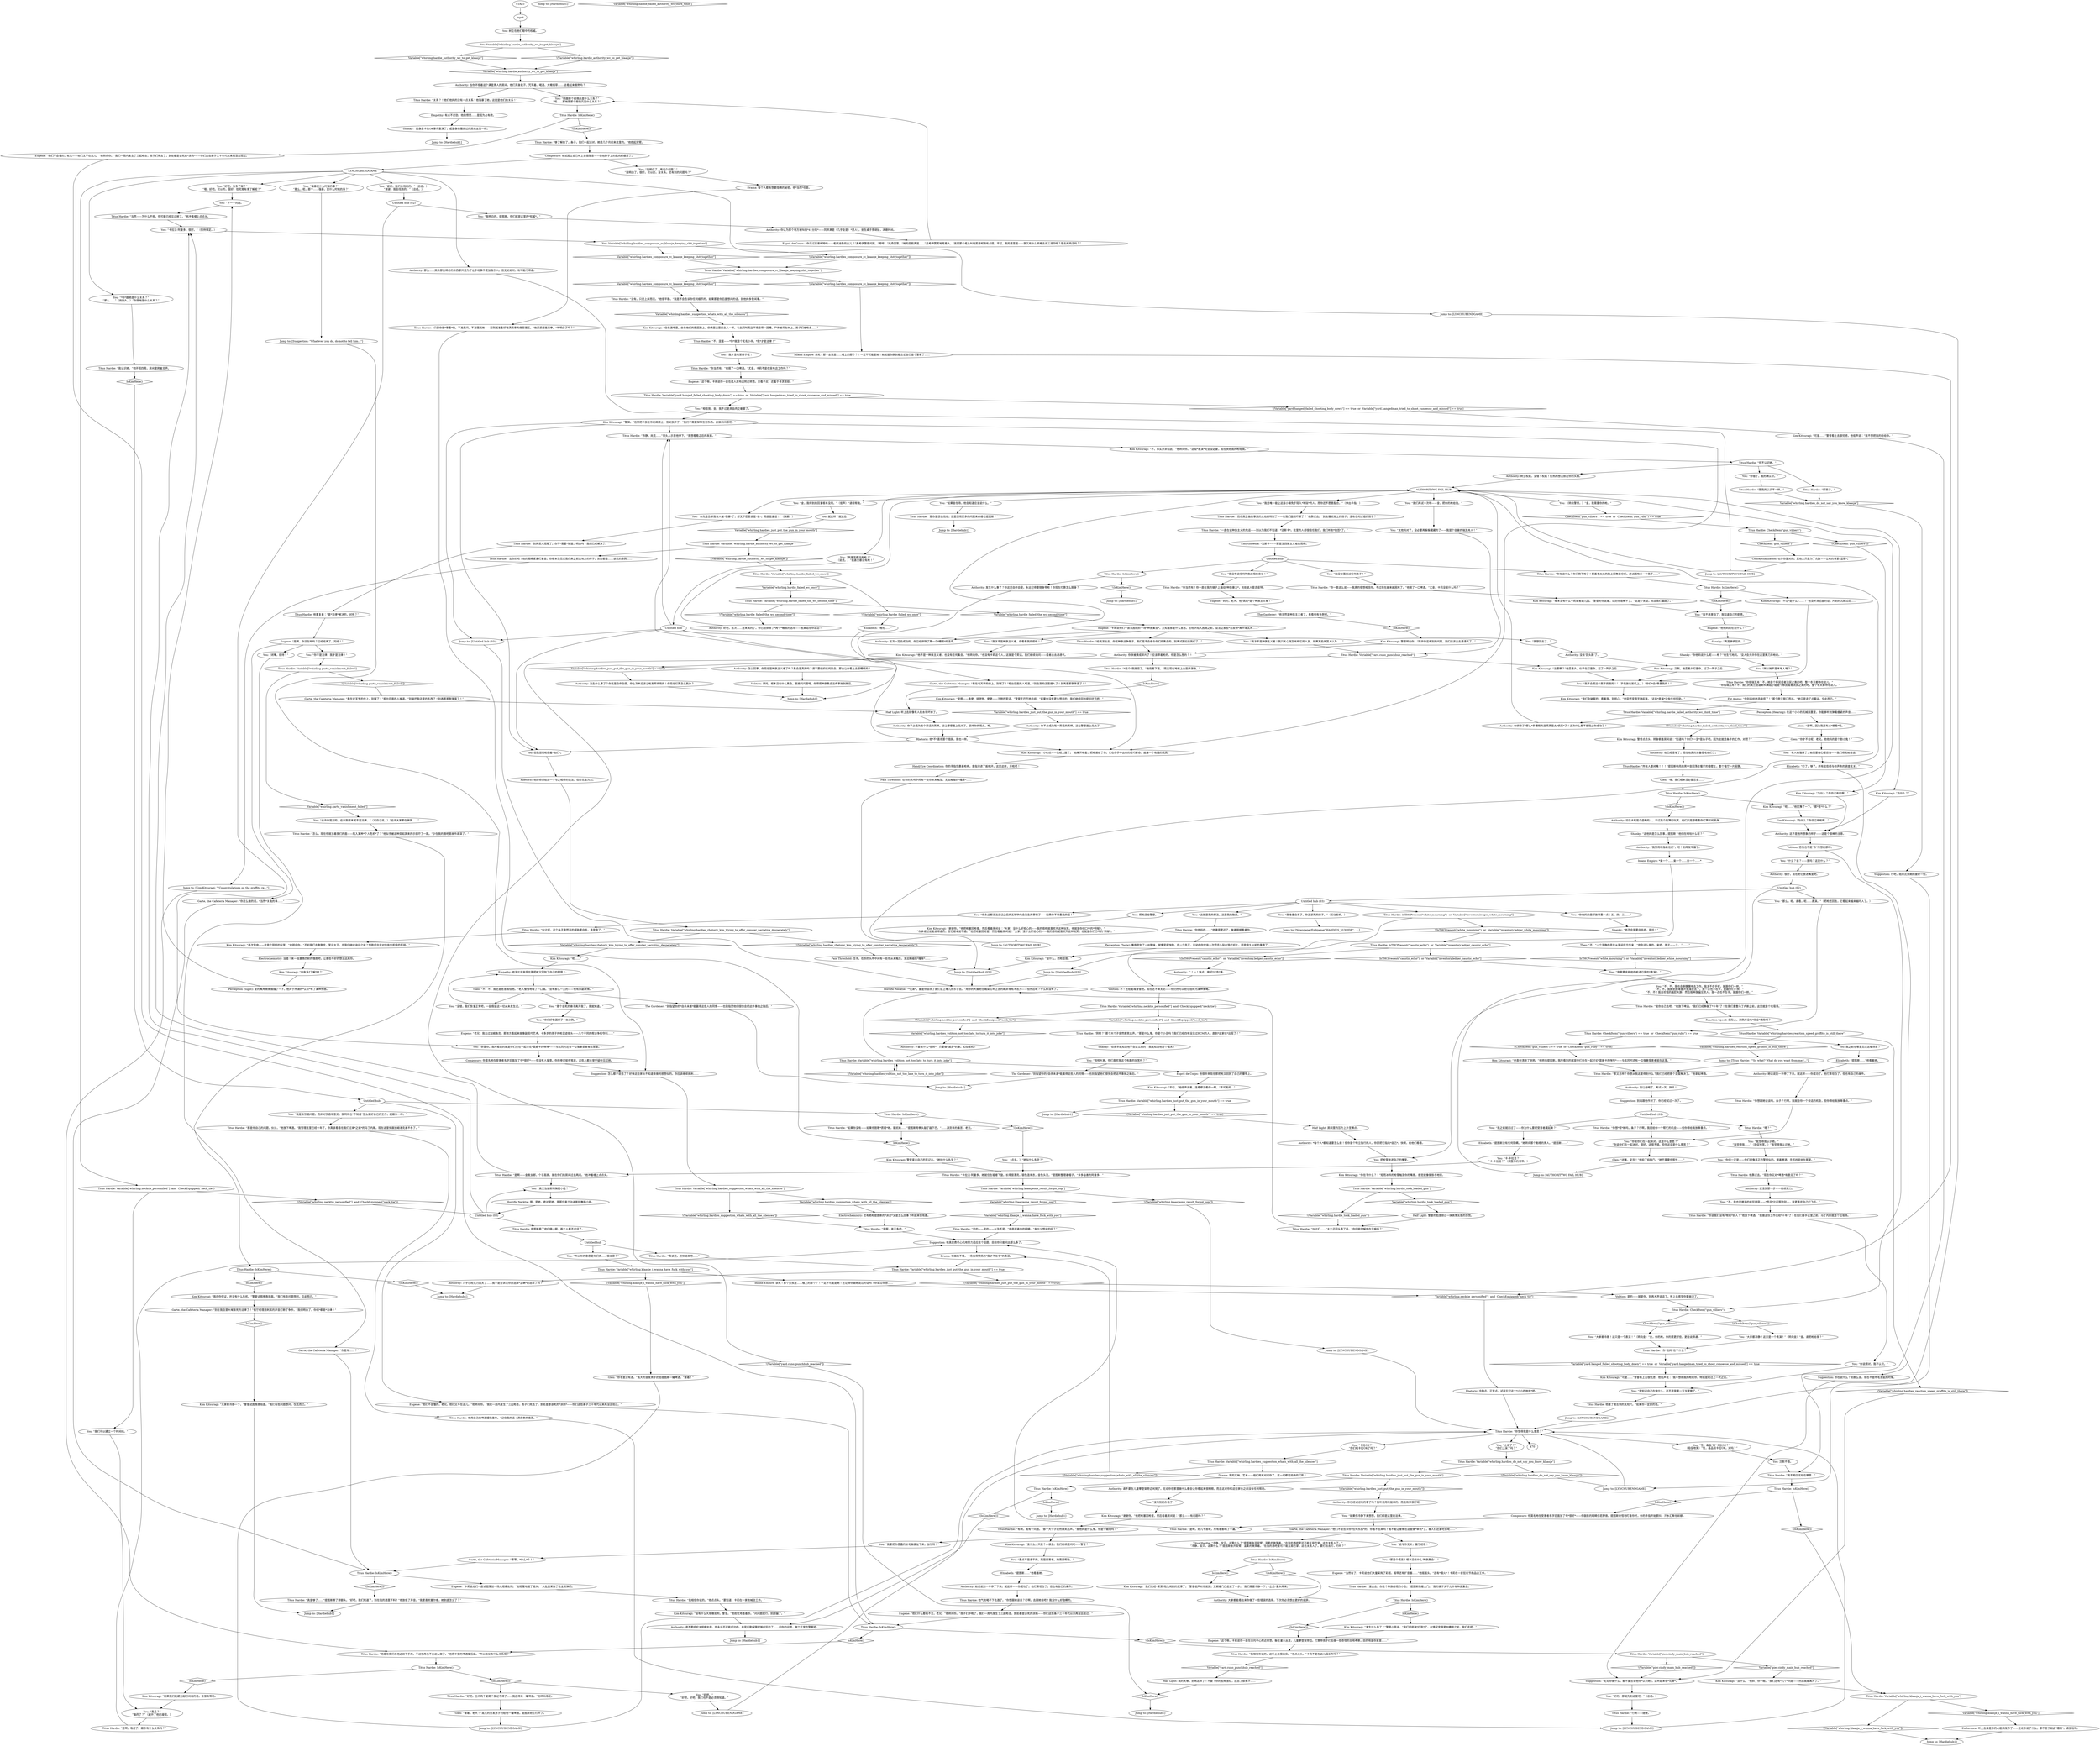 # WHIRLING F1 / HARDIE AUTHORITY WC
# THE WHITE CHECK TO GET TO KLAASJE
# ==================================================
digraph G {
	  0 [label="START"];
	  1 [label="input"];
	  2 [label="You: “你先是告诉我有人被*强暴*了，却又不愿意说是*谁*。简直是废话！”（跺脚。）"];
	  3 [label="Authority: 大家都能看出来你做了一些错误的选择，下次你必须想出更好的说辞。"];
	  4 [label="The Gardener: “他当然是种族主义者了，看看他有多胖吧。”"];
	  5 [label="Kim Kitsuragi: “发生什么事了？”警督小声说，“我们彻底被*打败*了。在情况变得更加糟糕之前，我们走吧。”"];
	  6 [label="Authority: 没有‘回头路’了。"];
	  7 [label="You: “我明白了。再问个问题？”\n“我明白了，很好。可以的，没关系。还有别的问题吗？”"];
	  8 [label="Titus Hardie: “说你自己去吧。”他放下啤酒。“我们已经奉献了*十年*了！在我们重整马丁内斯之前，这里就是个垃圾场。”"];
	  9 [label="Authority: 还没到那一步——继续努力。"];
	  10 [label="Titus Hardie: “你想跟她谈谈吗，条子？行啊，我就给你一个谈话的机会，但你得给我放尊重点。”"];
	  11 [label="You: “谢谢，我们会找她的。”（总结。）\n“谢谢，我会找她的。”（总结。）"];
	  12 [label="Titus Hardie: “是啊——金发女郎，个子高挑。就在你们的房间过去两间。”他冲着楼上点点头。"];
	  13 [label="Jump to: [LYNCHUBENDGAME]"];
	  14 [label="Titus Hardie: “你指瑞瓦肖？不，她是个移民或者流民之类的吧。整个冬天都待在这儿。”\n“你指瑞瓦肖？不，我们的奥兰治迪斯科舞蹈小姐是个移民或者流民之类的吧。整个冬天都待在这儿。”"];
	  15 [label="You: “性，毒品*和*卡拉OK？”\n（局促地笑）“性，毒品和卡拉OK，对吗？”"];
	  16 [label="AUTHORITYWC FAIL HUB"];
	  17 [label="Titus Hardie: Variable[\"whirling.garte_vanishment_failed\"]"];
	  18 [label="Variable[\"whirling.garte_vanishment_failed\"]", shape=diamond];
	  19 [label="!(Variable[\"whirling.garte_vanishment_failed\"])", shape=diamond];
	  20 [label="You: “这与你无关，餐厅经理！”"];
	  21 [label="Garte, the Cafeteria Manager: “你是有……？”"];
	  22 [label="Titus Hardie: “而你真正做的事真的太他妈特别了——在我们面前吓尿了？”他靠过去。“到处骚扰街上的孩子，没有任何过错的孩子？”"];
	  23 [label="Titus Hardie: “我相信你说的。”他点点头。“要知道，卡莉在一家枪械店工作。”"];
	  24 [label="Titus Hardie: “伙计们……”大个子回头看了看。“你们能理解他在干嘛吗？”"];
	  25 [label="Titus Hardie: “你他妈的……”他凑得更近了，眯着眼睛看着你。"];
	  26 [label="Jump to: [Untitled hub (03)]"];
	  27 [label="Theo: “不，”一个平静的声音从房间后方传来：“他会这么做的。来吧，孩子——三、二……”"];
	  28 [label="Alain: “是啊，因为我还有点*想看*呢。”"];
	  29 [label="You: “没错，我们恢复正常吧，一起假装这一切从未发生过。”"];
	  30 [label="Authority: 别让他喝了。再试一次，快点！"];
	  31 [label="Titus Hardie: “卡拉洁·阿曼多。她就住在褴褛飞旋。长得很漂亮，银色连体衣，金色头发。”提图斯整理着帽子。“多多益善的阿曼多。”"];
	  32 [label="Jump to: [LYNCHUBENDGAME]"];
	  33 [label="Authority: 发生什么事了？你这是自作自受。你上次本应该让枪发挥作用的！你现在打算怎么脱身？"];
	  34 [label="Composure: 他试图让自己听上去很随意——但他脖子上的肌肉都绷紧了。"];
	  35 [label="Volition: 恐怕也不是*你*所想的那样。"];
	  36 [label="Untitled hub"];
	  37 [label="You: “我没有说任何种族歧视的言论！”"];
	  38 [label="Volition: 拜托，根本没有什么集会。直接问问题吧，你得把种族集会这件事抛到脑后。"];
	  39 [label="Titus Hardie: “你*他妈*在干什么？”"];
	  40 [label="Kim Kitsuragi: “可是……”警督看上去很忧虑，他低声说：“我不想把我的枪给你，特别是经过上一次之后。”"];
	  41 [label="Hand/Eye Coordination: 你的手指包裹着枪柄，食指滑进了扳机环。这是这样，开枪吧！"];
	  42 [label="You: “我准备自杀了，你这该死的婊子。”（扣动扳机。）"];
	  43 [label="Titus Hardie: Variable[\"whirling.hardie_took_loaded_gun\"]"];
	  44 [label="Variable[\"whirling.hardie_took_loaded_gun\"]", shape=diamond];
	  45 [label="!(Variable[\"whirling.hardie_took_loaded_gun\"])", shape=diamond];
	  46 [label="Volition: 不！还给曷城警督吧。现在还不算太迟——你仍然可以把它扭转为某种策略。"];
	  47 [label="Perception (Hearing): 在这个小小的机械装置里，你能够听到弹簧绷紧的声音……"];
	  48 [label="Authority: 二！一！快点，做好*这件*事。"];
	  49 [label="Authority: 不要有什么*扭转*，只要做*诚实*的事。扣动扳机！"];
	  50 [label="You: “恭喜你。我所看到的就是你们坐在一起讨论*莫妮卡的咪咪*——与此同时还有一位强暴受害者在那里。”"];
	  51 [label="Untitled hub (03)"];
	  52 [label="You: “所以你的意思是你们俩……很亲密？”"];
	  53 [label="Electrochemistry: 还有她和提图斯的*派对*又是怎么回事？听起来很有趣。"];
	  54 [label="Titus Hardie: Variable[\"whirling.hardies_suggestion_whats_with_all_the_silences\"]"];
	  55 [label="Variable[\"whirling.hardies_suggestion_whats_with_all_the_silences\"]", shape=diamond];
	  56 [label="!(Variable[\"whirling.hardies_suggestion_whats_with_all_the_silences\"])", shape=diamond];
	  57 [label="You: “大家都冷静！这只是一个表演！”（转向金）“金，请把枪给我？”"];
	  58 [label="Authority: 他已经受够了，现在他真的准备惹毛他们了。"];
	  59 [label="You: “金，我得到的回复根本没用。”（低声）“请帮帮我。”"];
	  60 [label="Titus Hardie: “别再丢人现眼了。你不*需要*知道，明白吗？我们已经解决了。”"];
	  61 [label="Titus Hardie: “怎么，现在你就当着我们的面——陷入某种*个人危机*了？”他似乎被这种突如其来的示弱吓了一跳。“少在我的酒吧里故作高深了。”"];
	  62 [label="Kim Kitsuragi: “我们已经*深深*陷入闹剧的泥潭了，”警督低声对你说到，又朝着门口走近了一步。“我们需要冷静一下，*之后*重头再来。”"];
	  63 [label="Titus Hardie: “你当然有！你一直在我的镇子上煽动*种族暴力*，到处说人是吉皮特。"];
	  64 [label="Titus Hardie: “滚出去，你这个种族歧视的小丑。”提图斯指着大门。“我的镇子决不允许有种族集会。”"];
	  65 [label="Authority: 你快被撕成碎片了！应该带着枪的，你是怎么想的？！"];
	  66 [label="Half Light: 我的天哪，别再这样了！不要！你的脸颊涨红，还出了很多汗……"];
	  67 [label="You: “你他妈的最好放尊重一点：五、四、三……”"];
	  68 [label="You: 把枪管放进自己的嘴里。"];
	  69 [label="Half Light: 警督的脸庞掠过一抹真情实感的恐慌。"];
	  70 [label="Kim Kitsuragi: “谢谢你。”他把枪塞回枪套，然后看着房间说：“大家，没什么好担心的——我的搭档就喜欢开这种玩笑。他就是你们口中的*阴郁*。”\n“你承诺过这能说得通的，但它根本说不通。”他把枪塞回枪套，然后看着房间说：“大家，没什么好担心的——我的搭档就喜欢开这种玩笑。他就是你们口中的*阴郁*。”"];
	  71 [label="The Gardener: “别指望你的*自杀未遂*能赢得这些人的同情——也别指望他们很快会把这件事抛之脑后。”"];
	  72 [label="Electrochemistry: 没错！来一段激情四射的慢跑吧，让那些不好的想法远离你。"];
	  73 [label="You: “我之前就问过了——你为什么要把受害者藏起来？”"];
	  74 [label="Untitled hub (02)"];
	  75 [label="Shanky: “就像是卡拉OK事件重演了，或是像他骚扰过的其他女孩一样。”"];
	  76 [label="Titus Hardie: “你说我们没有*帮助*别人？”他放下啤酒。“我做这份工作已经*十年*了！在我们接手这里之前，马丁内斯就是个垃圾场。”"];
	  77 [label="Titus Hardie: “只要你能*尊重*她。不准质问，不准骚扰她——否则就准备好被满货車的痛苦碾压。”他紧紧握着双拳。“听明白了吗？”"];
	  78 [label="Titus Hardie: Variable[\"whirling.hardies_composure_rc_klaasje_keeping_shit_together\"]"];
	  79 [label="Variable[\"whirling.hardies_composure_rc_klaasje_keeping_shit_together\"]", shape=diamond];
	  80 [label="!(Variable[\"whirling.hardies_composure_rc_klaasje_keeping_shit_together\"])", shape=diamond];
	  81 [label="Titus Hardie: Variable[\"whirling.klaasjeone_result_forgot_cop\"]"];
	  82 [label="Variable[\"whirling.klaasjeone_result_forgot_cop\"]", shape=diamond];
	  83 [label="!(Variable[\"whirling.klaasjeone_result_forgot_cop\"])", shape=diamond];
	  84 [label="Titus Hardie: Variable[\"whirling.hardies_reaction_speed_graffito_is_still_there\"]"];
	  85 [label="Variable[\"whirling.hardies_reaction_speed_graffito_is_still_there\"]", shape=diamond];
	  86 [label="!(Variable[\"whirling.hardies_reaction_speed_graffito_is_still_there\"])", shape=diamond];
	  87 [label="You: “上床了？”\n“你们上床了吗？”"];
	  88 [label="Titus Hardie: “那你是想去找他，还是想用更多的问题来纠缠老提图斯？”"];
	  89 [label="Titus Hardie: “那是你自己的问题，伙计。”他放下啤酒。“我管理这里已经十年了，你真该看看在我们过来*之前*的马丁内斯。现在这里快跟加姆洛克差不多了。”"];
	  90 [label="Kim Kitsuragi: “为什么？你自己有枪啊。”"];
	  91 [label="You: 树立在他们眼中的权威。"];
	  92 [label="You: Variable[\"whirling.hardie_authority_wc_to_get_klaasje\"]"];
	  93 [label="Variable[\"whirling.hardie_authority_wc_to_get_klaasje\"]", shape=diamond];
	  94 [label="!(Variable[\"whirling.hardie_authority_wc_to_get_klaasje\"])", shape=diamond];
	  95 [label="Jump to: [Hardiehub1]"];
	  96 [label="Titus Hardie: “真是够了……”提图斯擦了擦额头。“好吧，我们知道了，别在我的酒里下料！”他放低了声音。“我更喜欢塞尔维，她到底怎么了？”"];
	  97 [label="Eugene: “当然有了。卡莉说他们大量采购了彩纸、缎带还有扩音器……”他摇摇头。“还有*烟火*！卡莉在一家狂欢节商品店工作。”"];
	  98 [label="Titus Hardie: IsKimHere()"];
	  99 [label="IsKimHere()", shape=diamond];
	  100 [label="!(IsKimHere())", shape=diamond];
	  101 [label="Titus Hardie: IsKimHere()"];
	  102 [label="IsKimHere()", shape=diamond];
	  103 [label="!(IsKimHere())", shape=diamond];
	  104 [label="Eugene: “这个嘛，卡莉说你一直在成人尿布店附近转悠。只看不买，还羞于寻求帮助。”"];
	  105 [label="Kim Kitsuragi: “是啊——粪便、排泄物、便便——污秽的笑话，”警督干巴巴地总结。“如果你没有更多想说的，我们继续回到提问环节吧。”"];
	  106 [label="You: “什么？谁？——我吗？这是什么？”"];
	  107 [label="You: “我是有饮酒问题，而非对饮酒有意见。我同样也*不知道*怎么做好自己的工作，就跟你一样。”"];
	  108 [label="You: “你错了，我的确认识。”"];
	  109 [label="Kim Kitsuragi: “如果我们能建立起时间线的话，会很有帮助。”"];
	  110 [label="Jump to: [Hardiehub1]"];
	  111 [label="Titus Hardie: 他重复着：“是*法律*解决的，对吧？”"];
	  112 [label="You: “如果金在场，他会知道应该说什么。”"];
	  113 [label="You: “我要把你愚蠢的长毛脑袋扯下来，加尔特！”"];
	  114 [label="Kim Kitsuragi: “大家都冷静一下，”警督试图挽救局面。“我们有些问题想问，仅此而已。”"];
	  115 [label="You: “我才不是种族主义者！我只关心瑞瓦肖和它的人民，如果某些外国人认为……”"];
	  116 [label="Jump to: [NewspaperEndgame(\"HARDIES_SUICIDE\",  ...]"];
	  117 [label="Titus Hardie: “伙计们，这个条子竟然真的威胁要自杀，真是疯了。”"];
	  118 [label="Perception (Taste): 嘴唇尝到了一丝酸味，就像是腐蚀物。在一个冬天，年幼的你曾有一次把舌头贴在铁栏杆上。那是很久以前的事情了……"];
	  119 [label="You: “那个该死的婊子离开我了，我就知道。”"];
	  120 [label="Kim Kitsuragi: “没什么，只是个小误会。我们继续提问吧——警官？”"];
	  121 [label="Titus Hardie: “有啊，我有个问题。”那个大个子突然爆笑出声。“那他妈是什么鬼，你是个娘炮吗？”"];
	  122 [label="You: “强暴是什么时候的事？”\n“那么，呃，那个……强暴，是什么时候的事？”"];
	  123 [label="Empathy: 有点不对劲，他的愤怒……是因为占有欲。"];
	  124 [label="Titus Hardie: 他靠过去。“现在你又对*啤酒*有意见了吗？”"];
	  125 [label="You: “卡拉洁·阿曼多。很好。”（保持镇定。）"];
	  126 [label="You: Variable[\"whirling.hardies_composure_rc_klaasje_keeping_shit_together\"]"];
	  127 [label="Variable[\"whirling.hardies_composure_rc_klaasje_keeping_shit_together\"]", shape=diamond];
	  128 [label="!(Variable[\"whirling.hardies_composure_rc_klaasje_keeping_shit_together\"])", shape=diamond];
	  129 [label="Endurance: 听上去像是你的心脏病发作了——无论你说了什么，都不至于如此*糟糕*。请放松吧。"];
	  130 [label="Titus Hardie: IsKimHere()"];
	  131 [label="IsKimHere()", shape=diamond];
	  132 [label="!(IsKimHere())", shape=diamond];
	  133 [label="Authority: 她话说到一半停了下来。就这样——你成功了。他打算坦白了，但也有自己的条件。"];
	  134 [label="Titus Hardie: IsKimHere()"];
	  135 [label="IsKimHere()", shape=diamond];
	  136 [label="!(IsKimHere())", shape=diamond];
	  137 [label="Glen: “接着，老大！”高大的金发男子扔给他一罐啤酒，提图斯把它打开了。"];
	  138 [label="You: “大家都冷静！这只是一个表演！”（转向金）“金，你的枪。你的要更好些，更能说得通。”"];
	  139 [label="Titus Hardie: “行啊——随便。”"];
	  140 [label="Titus Hardie: “一直在说种族主义的鬼话——别以为我们不知道，*法斯卡*。这里的人都很信任我们，我们听到*抱怨*了。”"];
	  141 [label="Titus Hardie: Variable[\"whirling.hardie_failed_wc_once\"]"];
	  142 [label="Variable[\"whirling.hardie_failed_wc_once\"]", shape=diamond];
	  143 [label="!(Variable[\"whirling.hardie_failed_wc_once\"])", shape=diamond];
	  144 [label="Titus Hardie: Variable[\"whirling.hardie_failed_the_wc_second_time\"]"];
	  145 [label="Variable[\"whirling.hardie_failed_the_wc_second_time\"]", shape=diamond];
	  146 [label="!(Variable[\"whirling.hardie_failed_the_wc_second_time\"])", shape=diamond];
	  147 [label="You: “我是唯一能让这座小镇免于陷入*地狱*的人，而你还不愿意配合。”（伸出手指。）"];
	  148 [label="Titus Hardie: IsKimHere()"];
	  149 [label="IsKimHere()", shape=diamond];
	  150 [label="!(IsKimHere())", shape=diamond];
	  151 [label="Titus Hardie: IsKimHere()"];
	  152 [label="IsKimHere()", shape=diamond];
	  153 [label="!(IsKimHere())", shape=diamond];
	  154 [label="Authority: 请不要组织大规模处刑，你永远不可能成功的。单是后勤保障就够疯狂的了……问你的问题，做个正常的警察吧。"];
	  155 [label="Authority: 这位卡莉是个虚构的人，不过是个刻薄的玩笑。他们只是想看看你打算如何脱身。"];
	  156 [label="You: “你永远都无法忘记之后的五秒钟内会发生的事情了——如果你不尊重我的话！”"];
	  157 [label="Shanky: “他不会是要自杀吧，拜托！”"];
	  158 [label="Titus Hardie: IsTHCPresent(\"caustic_echo\")  or  Variable[\"inventory.ledger_caustic_echo\"]"];
	  159 [label="IsTHCPresent(\"caustic_echo\")  or  Variable[\"inventory.ledger_caustic_echo\"]", shape=diamond];
	  160 [label="!(IsTHCPresent(\"caustic_echo\")  or  Variable[\"inventory.ledger_caustic_echo\"])", shape=diamond];
	  161 [label="Kim Kitsuragi: “我们会破案的，看着我，别担心。”他突然变得平静起来。“这番*表演*没有任何帮助。”"];
	  162 [label="Jump to: [LYNCHUBENDGAME]"];
	  163 [label="Titus Hardie: “跟我的认识不一样。”"];
	  164 [label="Titus Hardie: IsKimHere()"];
	  165 [label="IsKimHere()", shape=diamond];
	  166 [label="!(IsKimHere())", shape=diamond];
	  167 [label="Titus Hardie: “那又怎样？你想从我这里得到什么？我们已经把那个混蛋解决了。”他拿起啤酒。"];
	  168 [label="Authority: 她话说到一半停了下来。就这样——你成功了。他打算坦白了，但也有自己的条件。"];
	  169 [label="Fat Angus: “你别再给她添麻烦了！”那个胖子脱口而出。“她只是走了点霉运，仅此而已。”"];
	  170 [label="Suggestion: 行吧，结果比预期的要好一些。"];
	  171 [label="Jump to: [Kim Kitsuragi: \"\"Congratulations on the graffito re...\"]"];
	  172 [label="You: “我们再试一次吧——金，把你的枪给我。”"];
	  173 [label="Authority: 你不必成为每个笑话的笑柄，这让警督面上无光了。"];
	  174 [label="Drama: 他做的不错，一场值得赞扬的*我才不在乎*的表演。"];
	  175 [label="Eugene: “是啊，你没在听吗？已经结束了。完结！”"];
	  176 [label="Encyclopedia: *法斯卡*——那是法西斯主义者的简称。"];
	  177 [label="Kim Kitsuragi: 警督转向你。“除非你还有别的问题，我们应该出去透透气了。”"];
	  178 [label="Kim Kitsuragi: “他不是个种族主义者，也没有任何集会。”他转向你。“也没有卡莉这个人，这就是个笑话。我们继续询问——或者出去透透气。”"];
	  179 [label="Titus Hardie: “你一直这么说——我真的很想相信你，不过现在越来越困难了。”他抿了一口啤酒。“尤金，卡莉没说什么吗？”"];
	  180 [label="You: “我想回去了。”"];
	  181 [label="You: 把枪还给警督。"];
	  182 [label="Shanky: “真是够疯狂的。”"];
	  183 [label="Titus Hardie: Variable[\"whirling.hardies_rhetoric_kim_trying_to_offer_conuter_narrative_desperately\"]"];
	  184 [label="Variable[\"whirling.hardies_rhetoric_kim_trying_to_offer_conuter_narrative_desperately\"]", shape=diamond];
	  185 [label="!(Variable[\"whirling.hardies_rhetoric_kim_trying_to_offer_conuter_narrative_desperately\"])", shape=diamond];
	  186 [label="Jump to: [LYNCHUBENDGAME]"];
	  187 [label="Authority: 当你环视着这个满是男人的房间，他们浑身臭汗、咒骂着、喝酒、大嚼烟草…….这看起来眼熟吗？"];
	  188 [label="Titus Hardie: “我认识她。”他环视四周，房间里鸦雀无声。"];
	  189 [label="Perception (Sight): 金的嘴角微微抽搐了一下，他对于所谓的*认识*有了某种预感。"];
	  190 [label="Suggestion: 别再跟他作对了，你已经试过一次了。"];
	  191 [label="Titus Hardie: Variable[\"whirling.klaasje_i_wanna_have_fuck_with_you\"]"];
	  192 [label="Variable[\"whirling.klaasje_i_wanna_have_fuck_with_you\"]", shape=diamond];
	  193 [label="!(Variable[\"whirling.klaasje_i_wanna_have_fuck_with_you\"])", shape=diamond];
	  194 [label="You: “卡拉OK？”\n“你们唱卡拉OK了吗？”"];
	  195 [label="Titus Hardie: CheckItem(\"gun_villiers\")"];
	  196 [label="CheckItem(\"gun_villiers\")", shape=diamond];
	  197 [label="!(CheckItem(\"gun_villiers\"))", shape=diamond];
	  198 [label="Authority: 你已经试过枪的事了吗？我听说用枪挺棒的，而且效果很好呢。"];
	  199 [label="Jump to: [AUTHORITYWC FAIL HUB]"];
	  200 [label="Garte, the Cafeteria Manager: “看在老天爷的份上，别喊了！”柜台后面的人喊道。“别碰坏我店里的东西了！别再惹那群笨蛋了！”"];
	  201 [label="Titus Hardie: “你当然有。”他抿了一口啤酒。“尤金，卡莉不是在尿布店工作吗？”"];
	  202 [label="You: “我才不是种族主义者，你看看我的搭档！”"];
	  203 [label="Jump to: [Hardiehub1]"];
	  204 [label="Jump to: [Hardiehub1]"];
	  205 [label="Kim Kitsuragi: “可是……”警督看上去很忧虑，他低声说：“我不想把我的枪给你。”"];
	  206 [label="Untitled hub (02)"];
	  207 [label="Kim Kitsuragi: “你在干什么？！”短而冰冷的枪管触及你的嘴唇，感觉就像钢铁与地狱。"];
	  208 [label="You: “这就是我的想法，这是我的脑袋。”"];
	  209 [label="Titus Hardie: Variable[\"whirling.necktie_personified\"]  and  CheckEquipped(\"neck_tie\")"];
	  210 [label="Variable[\"whirling.necktie_personified\"]  and  CheckEquipped(\"neck_tie\")", shape=diamond];
	  211 [label="!(Variable[\"whirling.necktie_personified\"]  and  CheckEquipped(\"neck_tie\"))", shape=diamond];
	  212 [label="Pain Threshold: 住手。在你的头颅中间有一处你从未触及，无法触碰的*瘙痒*……"];
	  213 [label="You: “那么，呃，请看，呃……表演。”（把枪还回去，它看起来越来越吓人了。）"];
	  214 [label="Glen: “你才不会呢，老兄。他他妈的是个胆小鬼！”"];
	  215 [label="Titus Hardie: Variable[\"pier.cindy_main_hub_reached\"]"];
	  216 [label="Variable[\"pier.cindy_main_hub_reached\"]", shape=diamond];
	  217 [label="!(Variable[\"pier.cindy_main_hub_reached\"])", shape=diamond];
	  218 [label="You: “*你*跟她是什么关系？”\n“那么……”（挠挠头。）“你跟她是什么关系？”"];
	  219 [label="Elizabeth: “提图斯没有任何隐瞒。”她转向那个魁梧的男人。“提图斯……”"];
	  220 [label="Eugene: “老兄，我去过加姆洛克。那地方看起来就像副现代艺术。十多岁的孩子持枪混迹街头——八个不同的帮派争权夺利……”"];
	  221 [label="Kim Kitsuragi: 警督拿出自己的笔记本。“她叫什么名字？”"];
	  222 [label="You: “奥兰治迪斯科舞蹈小姐？”"];
	  223 [label="You: “好吧。”\n“好吧，好吧，我们也不是必须得知道。”"];
	  224 [label="Titus Hardie: “是啊，吸过了。跟你有什么关系吗？”"];
	  225 [label="You: （转向警督。）“金，我需要你的枪。”"];
	  226 [label="Authority: 这不是他所想象的样子——这是个很棒的主意。"];
	  227 [label="You: “你不是法律，我才是法律！”"];
	  228 [label="Kim Kitsuragi: “我向你保证，并没有什么危机，”警督试图挽救局面。“我们有些问题想问，仅此而已。”"];
	  229 [label="Jump to: [Hardiehub1]"];
	  230 [label="Garte, the Cafeteria Manager: “等等，*什么*？！”"];
	  231 [label="You: “我没有骚扰过任何孩子！”"];
	  232 [label="Jump to: [Hardiehub1]"];
	  233 [label="Titus Hardie: “我相信你说的，这听上去很真实。”他点点头。“卡莉不是在幼儿园工作吗？”"];
	  234 [label="Shanky: “但我早就知道他不会这么做的！我就知道他是个懦夫！”"];
	  235 [label="Elizabeth: “提图斯……”他看着她。"];
	  236 [label="Esprit de Corps: “你见过爱普柯特吗——老佩迪鲁的女儿？”麦考伊警督问到。“嗯哼。”托森回答。“她的屁股真是……”麦考伊赞赏地晃着头。“虽然那个老头叫她爱普柯特有点怪，不过，我的意思是——我又有什么资格去说三道四呢？想去烤肉店吗？”"];
	  237 [label="You: （点头。）“她叫什么名字？”"];
	  238 [label="Titus Hardie: CheckItem(\"gun_villiers\")"];
	  239 [label="CheckItem(\"gun_villiers\")", shape=diamond];
	  240 [label="!(CheckItem(\"gun_villiers\"))", shape=diamond];
	  241 [label="Half Light: 听上去好像有人的水坝坏掉了。"];
	  242 [label="Authority: 怎么回事，你现在是种族主义者了吗？集会是真的吗？请不要组织任何集会，那会让你看上去很糟糕的！"];
	  243 [label="Eugene: “这个嘛，卡莉说你一直在日托中心附近转悠。躲在灌木丛里，儿童攀登架旁边。打算带孩子们去做一些奇怪的实地考察，目的地是你家里……”"];
	  244 [label="Kim Kitsuragi: “根本没有什么卡莉或者幼儿园。”警督对你说着，以防你理解不了。“这是个笑话，而且我们偏题了。”"];
	  245 [label="Jump to: [Hardiehub1]"];
	  246 [label="You: “没有别的办法了。”"];
	  247 [label="You: 但我想用枪指着*他们*。"];
	  248 [label="Untitled hub (03)"];
	  249 [label="Horrific Necktie: “*兄弟*，要是你自杀了我们该上哪儿找乐子去。”用你的大脑把包厢染红听上去的确非常有冲击力——但然后呢？什么都没有了。"];
	  250 [label="Titus Hardie: “阴郁？”那个大个子突然爆笑出声。“那是什么鬼，你是个小丑吗？我们已经四年没见过RCM的人，直到*这家伙*出现了！”"];
	  251 [label="Theo: “不，不。我还是愿意相信他。”老人慢慢地吸了一口烟。“会有那么一天的——他有那副表情。”"];
	  252 [label="You: “哈哈大家，你们喜欢我这个有趣的玩笑吗？”"];
	  253 [label="The Gardener: “别指望你的*自杀未遂*能赢得这些人的同情——也别指望他们很快会把这件事抛之脑后。”"];
	  254 [label="Empathy: 他无比庆幸现在那把枪又回到了自己的腰带上。"];
	  255 [label="Jump to: [AUTHORITYWC FAIL HUB]"];
	  256 [label="You: “所以她不是本地人咯？”"];
	  257 [label="LYNCHUBENDGAME"];
	  258 [label="Titus Hardie: “你觉得我是什么意思？”"];
	  259 [label="Glen: “闭嘴，安吉！”他拍了拍脑门。“她不需要你帮忙……”"];
	  260 [label="Titus Hardie: Variable[\"whirling.hardie_failed_authority_wc_third_time\"]"];
	  261 [label="Variable[\"whirling.hardie_failed_authority_wc_third_time\"]", shape=diamond];
	  262 [label="!(Variable[\"whirling.hardie_failed_authority_wc_third_time\"])", shape=diamond];
	  263 [label="Authority: 你排除了*那么*多糟糕的选项真是太*疯狂*了！这次什么都不能阻止你成功了！"];
	  264 [label="Eugene: “卡莉说他们一直试图组织一场*种族集会*，天知道那是什么意思。在经济陷入困境之前，设法让那些*吉皮特*离开瑞瓦肖……”"];
	  265 [label="Eugene: “妈的，老大。他*真的*是个种族主义者！”"];
	  266 [label="Titus Hardie: Variable[\"yard.cuno_punchhub_reached\"]"];
	  267 [label="Variable[\"yard.cuno_punchhub_reached\"]", shape=diamond];
	  268 [label="!(Variable[\"yard.cuno_punchhub_reached\"])", shape=diamond];
	  269 [label="Kim Kitsuragi: “当警察？”他歪着头，似乎在打量你，过了一阵子之后……"];
	  270 [label="Titus Hardie: 他揉了揉左侧的太阳穴。“如果你一定要的话。”"];
	  271 [label="Drama: 每个人都有想要隐瞒的秘密，他*当然*也是。"];
	  272 [label="Eugene: “他们什么都看不见，老兄。”他转向你。“孩子们中枪了，我们一周内发生了三起枪击，到处都是该死的涂鸦——你们这些条子三十年代以来再没出现过。”"];
	  273 [label="Titus Hardie: 他用自己的啤酒罐指着你。“记住我的话：满货車的痛苦。”"];
	  274 [label="Untitled hub (02)"];
	  275 [label="Suggestion: “无论你做什么，都不要告诉他你*认识她*。这听起来很*荒唐*。"];
	  276 [label="Suggestion: 怎么都不说话了？好像这些家伙不知道该做何感想似的。你应该继续挑刺……"];
	  277 [label="Untitled hub"];
	  278 [label="Suggestion: 他真是费尽心机地努力适应这个话题，目前你只能问出那么多了。"];
	  279 [label="Kim Kitsuragi: “住在酒吧里。坐在他们的肥屁股上，仿佛是这里的主人一样。与此同时周边环境变得一团糟，尸体被吊在树上，孩子们被枪击……”"];
	  280 [label="Titus Hardie: “所有人都闭嘴！！！”提图斯响亮的男中音回荡在餐厅的墙壁上，整个餐厅一片寂静。"];
	  281 [label="Garte, the Cafeteria Manager: “看在老天爷的份上，别喊了！”柜台后面的人喊道。“别在我的店里撞人了！别再惹那群笨蛋了！”"];
	  282 [label="You: “也许你是对的，也许我根本就不是法律。”（对自己说。）“也许大家都在骗我……”"];
	  283 [label="You: “闭嘴，招待！”"];
	  284 [label="Titus Hardie: “冷静，宝贝。这算什么？”提图斯张开双臂，温柔的微笑着。“在我的酒吧里可不能互扇巴掌，这也太丢人了。”\n“冷静，宝贝。这算什么？”提图斯张开双臂，温柔的微笑着。“在我的酒吧里可不能互扇巴掌，这也太丢人了。要打出去打，行吗？”"];
	  285 [label="Titus Hardie: IsKimHere()"];
	  286 [label="IsKimHere()", shape=diamond];
	  287 [label="!(IsKimHere())", shape=diamond];
	  288 [label="Eugene: “卡莉说他们一直试图策划一场大规模处刑。”他轻蔑地摇了摇头。“大批量采购了枪支和弹药。”"];
	  289 [label="Titus Hardie: IsKimHere()"];
	  290 [label="IsKimHere()", shape=diamond];
	  291 [label="!(IsKimHere())", shape=diamond];
	  292 [label="Kim Kitsuragi: “不过*是什么*……？”他没听清后面的话，片刻的沉默过后……"];
	  293 [label="Kim Kitsuragi: “警探。”他想把手放在你的肩膀上，但又放弃了。“我们不需要解释任何东西，直接问问题吧。”"];
	  294 [label="Kim Kitsuragi: 沉默。他歪着头打量你，过了一阵子之后……"];
	  295 [label="Kim Kitsuragi: “谢谢你。”他把枪塞回枪套，然后看着房间说：“那么——有问题吗？”"];
	  296 [label="Titus Hardie: CheckItem(\"gun_villiers\") == true  or  CheckItem(\"gun_ruby\") == true"];
	  297 [label="CheckItem(\"gun_villiers\") == true  or  CheckItem(\"gun_ruby\") == true", shape=diamond];
	  298 [label="!(CheckItem(\"gun_villiers\") == true  or  CheckItem(\"gun_ruby\") == true)", shape=diamond];
	  299 [label="You: 我之前在哪里见过这幅场景？"];
	  300 [label="Titus Hardie: “关系？！他们他妈的没有一点关系！他强暴了她，这就是他们的关系！”"];
	  301 [label="Titus Hardie: IsKimHere()"];
	  302 [label="IsKimHere()", shape=diamond];
	  303 [label="!(IsKimHere())", shape=diamond];
	  304 [label="Eugene: “他们不会懂的，老兄——他们又不在这儿。”他转向你。“我们一周内发生了三起枪击，孩子们死去了，到处都是该死的*涂鸦*——你们这些条子三十年代以来再没出现过。”"];
	  305 [label="You: “你说得对，我不认识。”"];
	  306 [label="Titus Hardie: “好孩子。”"];
	  307 [label="Titus Hardie: “我不明白这好在哪里。”"];
	  308 [label="Titus Hardie: “是啊，好几千首呢，所有歌都唱了一遍。”"];
	  309 [label="Titus Hardie: Variable[\"whirling.hardies_suggestion_whats_with_all_the_silences\"]"];
	  310 [label="Variable[\"whirling.hardies_suggestion_whats_with_all_the_silences\"]", shape=diamond];
	  311 [label="!(Variable[\"whirling.hardies_suggestion_whats_with_all_the_silences\"])", shape=diamond];
	  312 [label="Drama: 我的天呐，艺术——他们用来对付你了，这一切都是扭曲的幻影！"];
	  313 [label="Kim Kitsuragi: “没有什么大规模处刑，警官。”他担忧地看着你。“问问题就行，别跑偏了。”"];
	  314 [label="Jump to: [Hardiehub1]"];
	  315 [label="Titus Hardie: “*这个*我就信了。”他指着下面。“而且现在地板上全是排泄物。”"];
	  316 [label="Titus Hardie: Variable[\"yard.hanged_failed_shooting_body_down\"] == true  or  Variable[\"yard.hangedman_tried_to_shoot_cunoesse_and_missed\"] == true"];
	  317 [label="Variable[\"yard.hanged_failed_shooting_body_down\"] == true  or  Variable[\"yard.hangedman_tried_to_shoot_cunoesse_and_missed\"] == true", shape=diamond];
	  318 [label="!(Variable[\"yard.hanged_failed_shooting_body_down\"] == true  or  Variable[\"yard.hangedman_tried_to_shoot_cunoesse_and_missed\"] == true)", shape=diamond];
	  319 [label="You: “相信我，金。我不过是具血肉之躯罢了。"];
	  320 [label="Titus Hardie: “冷静，尚克……”领头人示意他停下。“我想看看之后的发展。”"];
	  321 [label="Authority: *我想用枪指着他们*，呸！别再发牢骚了。"];
	  322 [label="Rhetoric: 他拼命想给出一个与之相悖的说法，但却无能为力。"];
	  323 [label="Titus Hardie: “你不认识她。”"];
	  324 [label="You: “你们一定是——你们就像真正的警察似的。喝着啤酒，手抓裆部坐在那里。”"];
	  325 [label="You: “我觉得我认识她。”\n“我觉得我……”（局促地笑。）“我觉得我认识她。”"];
	  326 [label="You: “好吧，有多了解？”\n“哦，好吧。可以的，很好。但究竟有多了解呢？”"];
	  327 [label="Titus Hardie: “够了解的了，条子。我们一起派对，她是几个月前来这里的。”他抱起双臂。"];
	  328 [label="You: “下一个问题。”"];
	  329 [label="Titus Hardie: “真该死，赶快结束吧……”"];
	  330 [label="Titus Hardie: “当然——为什么不呢。你可能已经见过她了。”他冲着楼上点点头。"];
	  331 [label="Horrific Necktie: 哦，是她，绝对是她。是那位奥兰治迪斯科舞蹈小姐。"];
	  332 [label="Rhetoric: 冷静点，正常点。试着忘记这个*小小的挫折*吧。"];
	  333 [label="You: “好的，那就先到这里吧。”（总结。）"];
	  334 [label="Authority: 那么……其余那些稀奇的东西都只是为了让手枪事件更加吸引人。但无论如何，有可能行得通。"];
	  335 [label="Titus Hardie: Variable[\"whirling.hardie_authority_wc_to_get_klaasje\"]"];
	  336 [label="Variable[\"whirling.hardie_authority_wc_to_get_klaasje\"]", shape=diamond];
	  337 [label="!(Variable[\"whirling.hardie_authority_wc_to_get_klaasje\"])", shape=diamond];
	  338 [label="Titus Hardie: “去你的吧！他的眼睛紧紧盯着金。你根本没见过我们来之前这地方的样子。到处都是……该死的涂鸦……”"];
	  339 [label="Glen: “嘿，我们根本没必要忍受……”"];
	  340 [label="Titus Hardie: “不，混蛋——*你*就是个无名小卒。*我*才是法律！”"];
	  341 [label="Garte, the Cafeteria Manager: “他们不会告诉你*任何东西*的，你看不出来吗？我不能让警察在这里做*审讯*了，客人们还要吃饭呢……”"];
	  342 [label="Authority: 你不必成为每个笑话的笑柄，这让警督面上无光了。坚持你的观点，枪。"];
	  343 [label="Half Light: 房间里的压力上升至沸点。"];
	  344 [label="You: “我不会把这个案子搞砸的！”（手指放在扳机上。）“你们*会*尊重我的！”"];
	  345 [label="Titus Hardie: IsTHCPresent(\"white_mourning\")  or  Variable[\"inventory.ledger_white_mourning\"]"];
	  346 [label="IsTHCPresent(\"white_mourning\")  or  Variable[\"inventory.ledger_white_mourning\"]", shape=diamond];
	  347 [label="!(IsTHCPresent(\"white_mourning\")  or  Variable[\"inventory.ledger_white_mourning\"])", shape=diamond];
	  348 [label="Jump to: [Untitled hub (03)]"];
	  349 [label="Titus Hardie: Variable[\"whirling.hardies_volition_not_too_late_to_turn_it_into_joke\"]"];
	  350 [label="Variable[\"whirling.hardies_volition_not_too_late_to_turn_it_into_joke\"]", shape=diamond];
	  351 [label="!(Variable[\"whirling.hardies_volition_not_too_late_to_turn_it_into_joke\"])", shape=diamond];
	  352 [label="Esprit de Corps: 他很庆幸现在那把枪又回到了自己的腰带上。"];
	  353 [label="You: “重点不是谁干的，而是受害者。她需要帮助。”"];
	  354 [label="Titus Hardie: “嗯？”"];
	  355 [label="Authority: 你认为那个地方被叫做*41分局*——同样满是（几乎全是）*男人*，坐在桌子旁胡扯，消磨时间。"];
	  356 [label="Elizabeth: “提图斯……”他看着她。"];
	  357 [label="Elizabeth: “行了，够了。所有这些都与你声称的调查无关。”"];
	  358 [label="Jump to: [Hardiehub1]"];
	  359 [label="Jump to: [LYNCHUBENDGAME]"];
	  360 [label="Titus Hardie: Variable[\"whirling.hardies_just_put_the_gun_in_your_mouth\"] == true"];
	  361 [label="Variable[\"whirling.hardies_just_put_the_gun_in_your_mouth\"] == true", shape=diamond];
	  362 [label="!(Variable[\"whirling.hardies_just_put_the_gun_in_your_mouth\"] == true)", shape=diamond];
	  363 [label="Authority: 几乎已经无力回天了……我不是告诉过你要选择*正确*的选项了吗？"];
	  364 [label="Garte, the Cafeteria Manager: “别在我店里大喊该死的法律了！”餐厅经理用刺耳的声音打断了争吵。“我们明白了，你们*都是*法律！”"];
	  365 [label="You: “我才没有尿裤子呢！”"];
	  366 [label="Titus Hardie: “你在说什么？你只剩下枪了！朝着老太太的脸上挥舞着它们，还试图枪杀一个孩子……”"];
	  367 [label="Untitled hub"];
	  368 [label="Kim Kitsuragi: “不，事实并非如此。”他转向你。“这段*表演*完全没必要，现在快把我的枪给我。”"];
	  369 [label="Kim Kitsuragi: “再次重申——这是个阴郁的玩笑。”他转向你。“不如我们去散散步，笑话大王。在我们继续询问之前？慢跑或许会对你有些积极的影响。“"];
	  370 [label="Jump to: [Hardiehub1]"];
	  371 [label="Kim Kitsuragi: “你有多*了解*她？”"];
	  372 [label="Untitled hub"];
	  373 [label="You: “不，我也是啤酒的疯狂拥趸——*而且*比起帮助别人，我更喜欢自己打飞机。”"];
	  374 [label="Eugene: “他们不会懂的，老兄。他们又不在这儿。”他转向你。“我们一周内发生了三起枪击，孩子们死去了，到处是都该死的*涂鸦*——你们这些条子三十年代以来再没出现过。”"];
	  375 [label="Reaction Speed: 实际上，涂鸦并没有*完全*清除吧？"];
	  376 [label="Kim Kitsuragi: “没什么。”他斜了你一眼。“我们还有*几个*问题——然后就能离开了。”"];
	  377 [label="Composure: 你莫名地在受害者名字后面加了句*很好*——你鼓胀的眼睛仿若野兽。提图斯奇怪地盯着你时，你的手指开始颤抖，汗水汇聚在前额。"];
	  378 [label="Inland Empire: 该死！那个女孩是……楼上的那个？！一定不可能是她！她知道你醉到都忘记自己是个警察了……"];
	  379 [label="Glen: “你手里没有酒。”高大的金发男子扔给提图斯一罐啤酒。“接着！”"];
	  380 [label="Jump to: [LYNCHUBENDGAME]"];
	  381 [label="Titus Hardie: “是啊，差不多吧。”"];
	  382 [label="Titus Hardie: Variable[\"whirling.hardies_do_not_say_you_know_klaasje\"]"];
	  383 [label="Variable[\"whirling.hardies_do_not_say_you_know_klaasje\"]", shape=diamond];
	  384 [label="!(Variable[\"whirling.hardies_do_not_say_you_know_klaasje\"])", shape=diamond];
	  385 [label="Titus Hardie: Variable[\"whirling.hardies_just_put_the_gun_in_your_mouth\"]"];
	  386 [label="Variable[\"whirling.hardies_just_put_the_gun_in_your_mouth\"]", shape=diamond];
	  387 [label="!(Variable[\"whirling.hardies_just_put_the_gun_in_your_mouth\"])", shape=diamond];
	  388 [label="Authority: 请不要在儿童攀登架旁边闲晃了。无论你在那里做什么都会让你看起来很糟糕，而且这对你和这些家伙之间没有任何帮助。"];
	  389 [label="You: “我不再害怕了，我知道自己的职责。”"];
	  390 [label="Jump to: [Untitled hub (03)]"];
	  391 [label="You: “有人被强暴了，她需要做心理咨询——我们得和她谈谈。”"];
	  392 [label="Titus Hardie: “你想*帮*她吗，条子？行啊，我就给你一个帮忙的机会——但你得给我放尊重点。”"];
	  393 [label="Titus Hardie: 他气到喝不下去酒了。“你想跟她谈谈？行啊，去跟她谈吧！我没什么好隐瞒的。”"];
	  394 [label="You: “卡-卡拉洁？”\n“卡-卡拉洁？”（调整你的领带。）"];
	  395 [label="Titus Hardie: 提图斯看了他们俩一眼，两个人都不说话了。"];
	  396 [label="Jump to: [AUTHORITYWC FAIL HUB]"];
	  397 [label="Titus Hardie: Variable[\"whirling.hardies_just_put_the_gun_in_your_mouth\"] == true"];
	  398 [label="Variable[\"whirling.hardies_just_put_the_gun_in_your_mouth\"] == true", shape=diamond];
	  399 [label="!(Variable[\"whirling.hardies_just_put_the_gun_in_your_mouth\"] == true)", shape=diamond];
	  400 [label="Jump to: [Hardiehub1]"];
	  401 [label="Rhetoric: 他*不*喜欢那个措辞，我也一样。"];
	  402 [label="Kim Kitsuragi: “为什么？你自己有枪啊。”"];
	  403 [label="Conceptualization: 也许你是对的。其他人只是为了充数——让枪的事更*显眼*。"];
	  404 [label="You: “如果你冷静下来想想，我们都是这里的法律。”"];
	  405 [label="Garte, the Cafeteria Manager: “你这么做的话，*当然*关我的事……”"];
	  406 [label="You: “那是个谎言！根本没有什么‘种族集会’！”"];
	  407 [label="Titus Hardie: “给我滚出去，你这种族战争贩子。我们是不会参与你们的集会的，别再试图拉拢我们了。”"];
	  408 [label="Jump to: [Hardiehub1]"];
	  409 [label="Shanky: “这他妈是怎么回事，提图斯？他们在嘀咕什么呢？”"];
	  410 [label="You: “我知道自己在做什么，这不是我第一天当警察了。”"];
	  411 [label="Kim Kitsuragi: “小心点——已经上膛了。”他解开枪套，把枪递给了你。它在你手中出奇的轻巧新奇，就像一个有趣的玩具。"];
	  412 [label="Authority: *每个人*都知道要怎么做！但你是个特立独行的人，你要把它指向*自己*。快啊，给他们看看。"];
	  413 [label="Inland Empire: *亲一个……亲一个……亲一个……*"];
	  414 [label="You: “我需要金和他的枪进行我的*表演*。”"];
	  415 [label="Kim Kitsuragi: “为什么？”"];
	  416 [label="Kim Kitsuragi: “恭喜你清除了涂鸦。”他转向提图斯。我所看到的就是你们坐在一起讨论*莫妮卡的咪咪*——与此同时还有一位强暴受害者就在这里。”"];
	  417 [label="Titus Hardie: “他是在我们杀他之前下手的，不过他再也不会这么做了。”他把半空的啤酒罐压扁。“所以这又有什么关系呢？”"];
	  418 [label="Jump to: [Suggestion: \"Whatever you do, do not to tell him...\"]"];
	  419 [label="Jump to: [Hardiehub1]"];
	  420 [label="Kim Kitsuragi: “不行，”他低声说着，连看都没看你一眼。“不可能的。”"];
	  421 [label="You: “太他妈对了，没必要再躲躲藏藏的了——我是个自豪的瑞瓦肖人！”"];
	  422 [label="Authority: 这次一定会成功的，你已经排除了第一个*糟糕*的选项。"];
	  423 [label="Authority: 好吧，这次……是来真的了。你已经排除了*两个*糟糕的选项——胜算站在你这边！"];
	  424 [label="Kim Kitsuragi: 警督点点头，转身朝着房间说：“知道吗？你们*一定*是条子吧。因为这就是条子的工作，对吧？”"];
	  425 [label="You: 就这样？就这些？"];
	  426 [label="You: “我甚至都没有枪！”\n（说谎。）“我甚至都没有枪！”"];
	  427 [label="Titus Hardie: IsKimHere()"];
	  428 [label="IsKimHere()", shape=diamond];
	  429 [label="!(IsKimHere())", shape=diamond];
	  430 [label="Authority: 发生什么事了？你这是自作自受。永远记得要随身带枪！你现在打算怎么脱身？"];
	  431 [label="Volition: 是的——就是你。别再大声说话了，听上去感觉你要崩溃了。"];
	  432 [label="Authority: 很好，现在把它放进嘴里吧。"];
	  433 [label="Pain Threshold: 在你的头颅中间有一处你从未触及，无法触碰的*瘙痒*……"];
	  434 [label="Kim Kitsuragi: “呃……”"];
	  435 [label="You: “你们好像漏掉了一处涂鸦。”"];
	  436 [label="You: “我明白的，提图斯。你们就是这里的*权威*。”"];
	  437 [label="You: “她跟那个雇佣兵是什么关系？”\n“呃……那她跟那个雇佣兵是什么关系？”"];
	  438 [label="Jump to: [LYNCHUBENDGAME]"];
	  439 [label="Suggestion: 你在说什么？别那么说，现在不是吹毛求疵的时候。"];
	  440 [label="Jump to: [Titus Hardie: \"\"So what? What do you want from me?...\"]"];
	  441 [label="Composure: 你莫名地在受害者名字后面加了句*很好*——但没有人留意。你的脊梁挺得笔直，这些人都未曾怀疑你见过她。"];
	  442 [label="Titus Hardie: “没有，只是上床而已。”他很平静。“我是不会告诉你任何细节的，如果那是你后面想问的话。别他妈多管闲事。”"];
	  443 [label="Titus Hardie: Variable[\"whirling.klaasje_i_wanna_have_fuck_with_you\"]"];
	  444 [label="Variable[\"whirling.klaasje_i_wanna_have_fuck_with_you\"]", shape=diamond];
	  445 [label="!(Variable[\"whirling.klaasje_i_wanna_have_fuck_with_you\"])", shape=diamond];
	  446 [label="Inland Empire: 该死！那个女孩是……楼上的那个？！一定不可能是她！还记得你跟她说过的话吗？你说过你想……"];
	  447 [label="Titus Hardie: “是的——是的——以及不是。”他直视着你的眼睛。“有什么想说的吗？”"];
	  448 [label="You: 沉默不语。"];
	  449 [label="Authority: 树立权威，没错！权威！狂热的想法掠过你的头脑。"];
	  450 [label="Elizabeth: “格伦……”"];
	  451 [label="Titus Hardie: IsKimHere()"];
	  452 [label="IsKimHere()", shape=diamond];
	  453 [label="!(IsKimHere())", shape=diamond];
	  454 [label="Kim Kitsuragi: “呃……”他犹豫了一下。“那*是*什么？”"];
	  455 [label="Eugene: “他他妈的在说什么？”"];
	  456 [label="Kim Kitsuragi: “没什么，把枪给我。”"];
	  457 [label="Shanky: “你他妈说什么呢——枪？”他生气地问。“没人会允许你在这里舞刀弄枪的。”"];
	  458 [label="You: “不，不。我也会醉醺醺地去工作。我才不在乎呢，就跟你们一样。”\n“不，不。我醉到把車都开到海里去了。我一点也不在乎，就跟你们一样。”\n“不，不！我喜欢喝的酩酊大醉，然后按种族偏见抓人。我一点也不在乎，就跟你们一样。”"];
	  459 [label="Titus Hardie: IsKimHere()"];
	  460 [label="IsKimHere()", shape=diamond];
	  461 [label="!(IsKimHere())", shape=diamond];
	  462 [label="Titus Hardie: “如果你没有——如果你胆敢*质疑*她，骚扰她……”提图斯用拳头敲了敲下巴。“……满货車的痛苦，老兄。”"];
	  463 [label="You: “你说你们在一起派对，这是什么意思？”\n“你说你们在一起派对。很好，这很不错。但你这话是什么意思？”"];
	  464 [label="Titus Hardie: Variable[\"whirling.necktie_personified\"]  and  CheckEquipped(\"neck_tie\")"];
	  465 [label="Variable[\"whirling.necktie_personified\"]  and  CheckEquipped(\"neck_tie\")", shape=diamond];
	  466 [label="!(Variable[\"whirling.necktie_personified\"]  and  CheckEquipped(\"neck_tie\"))", shape=diamond];
	  467 [label="You: “我们可以建立一个时间线。”"];
	  468 [label="Titus Hardie: “好吧，也许两个星期？我记不清了……我还得来一罐啤酒。”他转向格伦。"];
	  469 [label="You: “毒品？”\n“嗑药了？”（避开了他的凝视。）"];
	  0 -> 1
	  1 -> 91
	  2 -> 60
	  4 -> 428
	  5 -> 243
	  6 -> 294
	  7 -> 271
	  8 -> 375
	  9 -> 373
	  10 -> 463
	  11 -> 274
	  12 -> 125
	  12 -> 222
	  13 -> 258
	  14 -> 169
	  15 -> 448
	  16 -> 225
	  16 -> 2
	  16 -> 426
	  16 -> 172
	  16 -> 112
	  16 -> 147
	  16 -> 59
	  16 -> 415
	  17 -> 18
	  17 -> 19
	  18 -> 282
	  19 -> 200
	  20 -> 406
	  21 -> 285
	  22 -> 140
	  23 -> 313
	  24 -> 249
	  25 -> 118
	  26 -> 249
	  27 -> 346
	  28 -> 214
	  29 -> 254
	  30 -> 190
	  31 -> 81
	  32 -> 258
	  33 -> 203
	  34 -> 257
	  34 -> 7
	  35 -> 106
	  35 -> 238
	  36 -> 427
	  36 -> 37
	  36 -> 366
	  36 -> 231
	  37 -> 63
	  38 -> 203
	  39 -> 317
	  40 -> 410
	  41 -> 433
	  42 -> 116
	  43 -> 44
	  43 -> 45
	  44 -> 69
	  45 -> 24
	  46 -> 209
	  47 -> 28
	  48 -> 46
	  49 -> 349
	  50 -> 441
	  51 -> 395
	  51 -> 125
	  51 -> 222
	  52 -> 443
	  53 -> 381
	  54 -> 56
	  54 -> 55
	  55 -> 53
	  56 -> 381
	  57 -> 39
	  58 -> 280
	  59 -> 425
	  60 -> 111
	  61 -> 148
	  62 -> 3
	  63 -> 265
	  64 -> 98
	  65 -> 315
	  66 -> 290
	  67 -> 157
	  68 -> 207
	  69 -> 24
	  70 -> 255
	  71 -> 370
	  72 -> 371
	  73 -> 219
	  74 -> 392
	  74 -> 73
	  74 -> 354
	  75 -> 358
	  76 -> 305
	  77 -> 460
	  78 -> 80
	  78 -> 79
	  79 -> 442
	  80 -> 378
	  81 -> 82
	  81 -> 83
	  82 -> 444
	  83 -> 13
	  84 -> 85
	  84 -> 86
	  85 -> 440
	  86 -> 275
	  87 -> 382
	  88 -> 110
	  89 -> 273
	  90 -> 226
	  91 -> 92
	  92 -> 93
	  92 -> 94
	  93 -> 336
	  94 -> 336
	  96 -> 204
	  97 -> 64
	  98 -> 99
	  98 -> 100
	  99 -> 5
	  100 -> 243
	  101 -> 102
	  101 -> 103
	  102 -> 314
	  103 -> 154
	  104 -> 316
	  105 -> 398
	  106 -> 432
	  107 -> 89
	  108 -> 163
	  109 -> 469
	  111 -> 175
	  112 -> 88
	  113 -> 230
	  114 -> 204
	  115 -> 266
	  117 -> 369
	  118 -> 456
	  119 -> 435
	  120 -> 353
	  121 -> 120
	  122 -> 418
	  123 -> 75
	  124 -> 9
	  125 -> 126
	  126 -> 128
	  126 -> 127
	  127 -> 78
	  128 -> 78
	  129 -> 419
	  130 -> 131
	  130 -> 132
	  131 -> 377
	  132 -> 191
	  133 -> 10
	  134 -> 136
	  134 -> 135
	  135 -> 109
	  136 -> 468
	  136 -> 223
	  137 -> 32
	  138 -> 39
	  139 -> 359
	  140 -> 176
	  141 -> 142
	  141 -> 143
	  142 -> 144
	  143 -> 450
	  144 -> 145
	  144 -> 146
	  145 -> 264
	  146 -> 423
	  147 -> 22
	  148 -> 149
	  148 -> 150
	  149 -> 228
	  150 -> 229
	  151 -> 152
	  151 -> 153
	  152 -> 62
	  153 -> 3
	  154 -> 232
	  155 -> 409
	  156 -> 117
	  157 -> 27
	  158 -> 160
	  158 -> 159
	  159 -> 414
	  160 -> 48
	  161 -> 47
	  162 -> 258
	  163 -> 383
	  164 -> 165
	  164 -> 166
	  165 -> 417
	  166 -> 215
	  167 -> 30
	  168 -> 393
	  169 -> 260
	  170 -> 162
	  171 -> 417
	  172 -> 421
	  173 -> 401
	  174 -> 360
	  175 -> 283
	  175 -> 227
	  175 -> 405
	  176 -> 36
	  177 -> 65
	  178 -> 361
	  179 -> 244
	  180 -> 6
	  181 -> 70
	  182 -> 457
	  183 -> 184
	  183 -> 185
	  184 -> 434
	  185 -> 212
	  186 -> 258
	  187 -> 300
	  187 -> 437
	  188 -> 302
	  189 -> 328
	  190 -> 74
	  191 -> 192
	  191 -> 193
	  192 -> 129
	  193 -> 419
	  194 -> 309
	  195 -> 196
	  195 -> 197
	  196 -> 403
	  197 -> 90
	  198 -> 404
	  199 -> 16
	  200 -> 241
	  201 -> 104
	  202 -> 178
	  205 -> 410
	  206 -> 248
	  206 -> 68
	  206 -> 213
	  207 -> 43
	  208 -> 25
	  209 -> 210
	  209 -> 211
	  210 -> 250
	  211 -> 350
	  212 -> 26
	  213 -> 296
	  214 -> 391
	  215 -> 216
	  215 -> 217
	  216 -> 376
	  217 -> 275
	  218 -> 188
	  219 -> 394
	  220 -> 50
	  221 -> 31
	  222 -> 331
	  223 -> 380
	  224 -> 278
	  225 -> 297
	  226 -> 35
	  227 -> 17
	  228 -> 364
	  230 -> 285
	  231 -> 179
	  233 -> 267
	  234 -> 252
	  235 -> 168
	  236 -> 437
	  237 -> 31
	  238 -> 240
	  238 -> 239
	  239 -> 138
	  240 -> 57
	  241 -> 342
	  242 -> 38
	  243 -> 233
	  244 -> 389
	  246 -> 295
	  247 -> 322
	  248 -> 67
	  248 -> 42
	  248 -> 208
	  248 -> 181
	  248 -> 345
	  248 -> 156
	  249 -> 349
	  250 -> 234
	  251 -> 29
	  251 -> 253
	  251 -> 119
	  252 -> 71
	  253 -> 370
	  254 -> 251
	  255 -> 16
	  256 -> 14
	  257 -> 122
	  257 -> 326
	  257 -> 11
	  257 -> 334
	  257 -> 464
	  257 -> 438
	  257 -> 218
	  258 -> 194
	  258 -> 15
	  258 -> 470
	  258 -> 87
	  259 -> 396
	  260 -> 262
	  260 -> 263
	  262 -> 424
	  263 -> 16
	  264 -> 202
	  264 -> 115
	  264 -> 422
	  264 -> 407
	  265 -> 4
	  266 -> 268
	  266 -> 269
	  267 -> 66
	  268 -> 290
	  269 -> 344
	  270 -> 186
	  271 -> 77
	  272 -> 164
	  273 -> 359
	  274 -> 50
	  274 -> 436
	  275 -> 333
	  276 -> 54
	  277 -> 329
	  277 -> 52
	  278 -> 174
	  279 -> 340
	  280 -> 339
	  281 -> 241
	  282 -> 61
	  283 -> 21
	  284 -> 151
	  285 -> 288
	  285 -> 287
	  286 -> 114
	  287 -> 96
	  288 -> 23
	  289 -> 291
	  289 -> 292
	  290 -> 245
	  291 -> 389
	  292 -> 344
	  293 -> 320
	  293 -> 411
	  293 -> 390
	  293 -> 247
	  294 -> 344
	  295 -> 121
	  296 -> 298
	  296 -> 299
	  297 -> 195
	  298 -> 416
	  299 -> 356
	  300 -> 123
	  301 -> 304
	  301 -> 303
	  302 -> 372
	  303 -> 327
	  304 -> 164
	  305 -> 307
	  306 -> 383
	  307 -> 130
	  308 -> 278
	  309 -> 312
	  309 -> 311
	  310 -> 279
	  311 -> 174
	  312 -> 101
	  313 -> 154
	  315 -> 452
	  316 -> 318
	  316 -> 319
	  317 -> 40
	  318 -> 205
	  319 -> 293
	  320 -> 368
	  321 -> 413
	  322 -> 183
	  323 -> 449
	  323 -> 306
	  323 -> 108
	  324 -> 124
	  325 -> 324
	  326 -> 328
	  327 -> 34
	  328 -> 330
	  329 -> 360
	  330 -> 125
	  331 -> 51
	  332 -> 258
	  333 -> 139
	  334 -> 199
	  335 -> 337
	  335 -> 338
	  336 -> 187
	  337 -> 141
	  338 -> 171
	  339 -> 451
	  340 -> 365
	  341 -> 113
	  341 -> 20
	  341 -> 284
	  342 -> 401
	  343 -> 412
	  344 -> 161
	  345 -> 347
	  345 -> 348
	  346 -> 414
	  347 -> 158
	  348 -> 249
	  349 -> 352
	  349 -> 351
	  350 -> 49
	  351 -> 349
	  352 -> 420
	  353 -> 235
	  354 -> 325
	  355 -> 236
	  356 -> 133
	  357 -> 439
	  359 -> 258
	  360 -> 362
	  360 -> 363
	  361 -> 33
	  362 -> 431
	  363 -> 229
	  364 -> 286
	  365 -> 201
	  366 -> 289
	  367 -> 320
	  367 -> 390
	  367 -> 180
	  367 -> 247
	  367 -> 411
	  368 -> 323
	  369 -> 72
	  371 -> 189
	  372 -> 107
	  372 -> 459
	  372 -> 374
	  373 -> 76
	  374 -> 164
	  375 -> 84
	  376 -> 191
	  377 -> 308
	  378 -> 465
	  379 -> 32
	  380 -> 258
	  381 -> 278
	  382 -> 384
	  382 -> 385
	  383 -> 170
	  384 -> 162
	  385 -> 387
	  385 -> 388
	  386 -> 335
	  387 -> 198
	  388 -> 246
	  389 -> 455
	  390 -> 249
	  391 -> 357
	  392 -> 463
	  393 -> 272
	  394 -> 12
	  395 -> 277
	  396 -> 16
	  397 -> 400
	  397 -> 399
	  398 -> 173
	  399 -> 343
	  401 -> 320
	  401 -> 411
	  401 -> 247
	  402 -> 226
	  403 -> 199
	  404 -> 341
	  405 -> 285
	  406 -> 97
	  407 -> 65
	  409 -> 321
	  410 -> 270
	  411 -> 41
	  412 -> 68
	  413 -> 46
	  414 -> 458
	  415 -> 226
	  416 -> 167
	  417 -> 134
	  418 -> 276
	  420 -> 397
	  421 -> 266
	  422 -> 16
	  423 -> 16
	  424 -> 58
	  425 -> 386
	  426 -> 367
	  427 -> 429
	  427 -> 430
	  428 -> 177
	  429 -> 408
	  430 -> 203
	  431 -> 238
	  432 -> 206
	  433 -> 26
	  434 -> 254
	  435 -> 220
	  436 -> 355
	  437 -> 301
	  438 -> 258
	  439 -> 275
	  440 -> 167
	  441 -> 276
	  442 -> 310
	  443 -> 445
	  443 -> 446
	  444 -> 447
	  445 -> 379
	  446 -> 465
	  447 -> 278
	  448 -> 307
	  449 -> 16
	  450 -> 281
	  451 -> 453
	  451 -> 454
	  452 -> 105
	  453 -> 155
	  454 -> 402
	  455 -> 182
	  456 -> 26
	  457 -> 256
	  458 -> 8
	  459 -> 461
	  459 -> 462
	  460 -> 221
	  461 -> 237
	  462 -> 460
	  463 -> 259
	  464 -> 466
	  464 -> 467
	  465 -> 332
	  466 -> 51
	  467 -> 469
	  468 -> 137
	  469 -> 224
}

